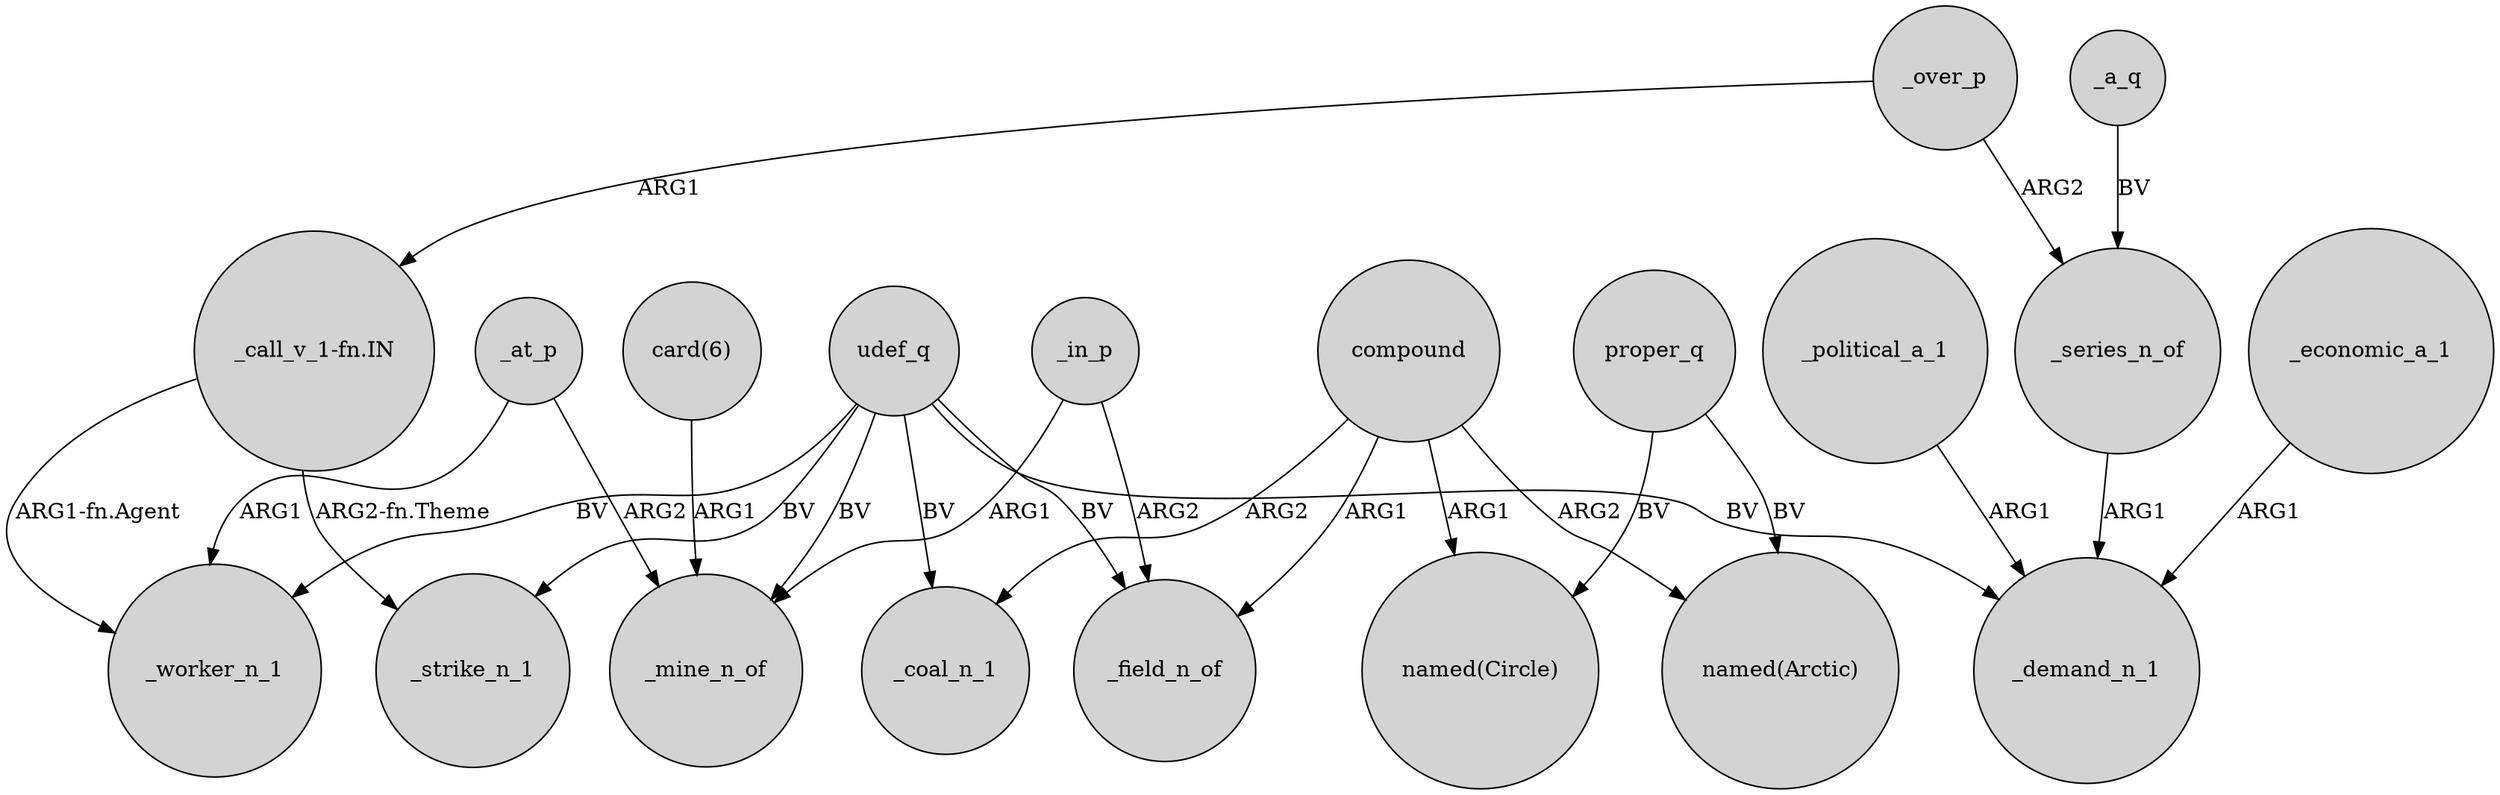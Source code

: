 digraph {
	node [shape=circle style=filled]
	_over_p -> "_call_v_1-fn.IN" [label=ARG1]
	_at_p -> _mine_n_of [label=ARG2]
	udef_q -> _strike_n_1 [label=BV]
	udef_q -> _worker_n_1 [label=BV]
	compound -> _coal_n_1 [label=ARG2]
	compound -> "named(Circle)" [label=ARG1]
	udef_q -> _coal_n_1 [label=BV]
	proper_q -> "named(Arctic)" [label=BV]
	udef_q -> _field_n_of [label=BV]
	compound -> "named(Arctic)" [label=ARG2]
	_at_p -> _worker_n_1 [label=ARG1]
	compound -> _field_n_of [label=ARG1]
	_political_a_1 -> _demand_n_1 [label=ARG1]
	"card(6)" -> _mine_n_of [label=ARG1]
	_a_q -> _series_n_of [label=BV]
	udef_q -> _demand_n_1 [label=BV]
	udef_q -> _mine_n_of [label=BV]
	_in_p -> _mine_n_of [label=ARG1]
	_economic_a_1 -> _demand_n_1 [label=ARG1]
	_series_n_of -> _demand_n_1 [label=ARG1]
	"_call_v_1-fn.IN" -> _strike_n_1 [label="ARG2-fn.Theme"]
	proper_q -> "named(Circle)" [label=BV]
	"_call_v_1-fn.IN" -> _worker_n_1 [label="ARG1-fn.Agent"]
	_in_p -> _field_n_of [label=ARG2]
	_over_p -> _series_n_of [label=ARG2]
}
